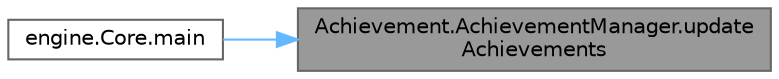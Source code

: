 digraph "Achievement.AchievementManager.updateAchievements"
{
 // LATEX_PDF_SIZE
  bgcolor="transparent";
  edge [fontname=Helvetica,fontsize=10,labelfontname=Helvetica,labelfontsize=10];
  node [fontname=Helvetica,fontsize=10,shape=box,height=0.2,width=0.4];
  rankdir="RL";
  Node1 [id="Node000001",label="Achievement.AchievementManager.update\lAchievements",height=0.2,width=0.4,color="gray40", fillcolor="grey60", style="filled", fontcolor="black",tooltip=" "];
  Node1 -> Node2 [id="edge1_Node000001_Node000002",dir="back",color="steelblue1",style="solid",tooltip=" "];
  Node2 [id="Node000002",label="engine.Core.main",height=0.2,width=0.4,color="grey40", fillcolor="white", style="filled",URL="$classengine_1_1_core.html#a57772a5de30ed8af04183baad8f1281e",tooltip="Test implementation."];
}
